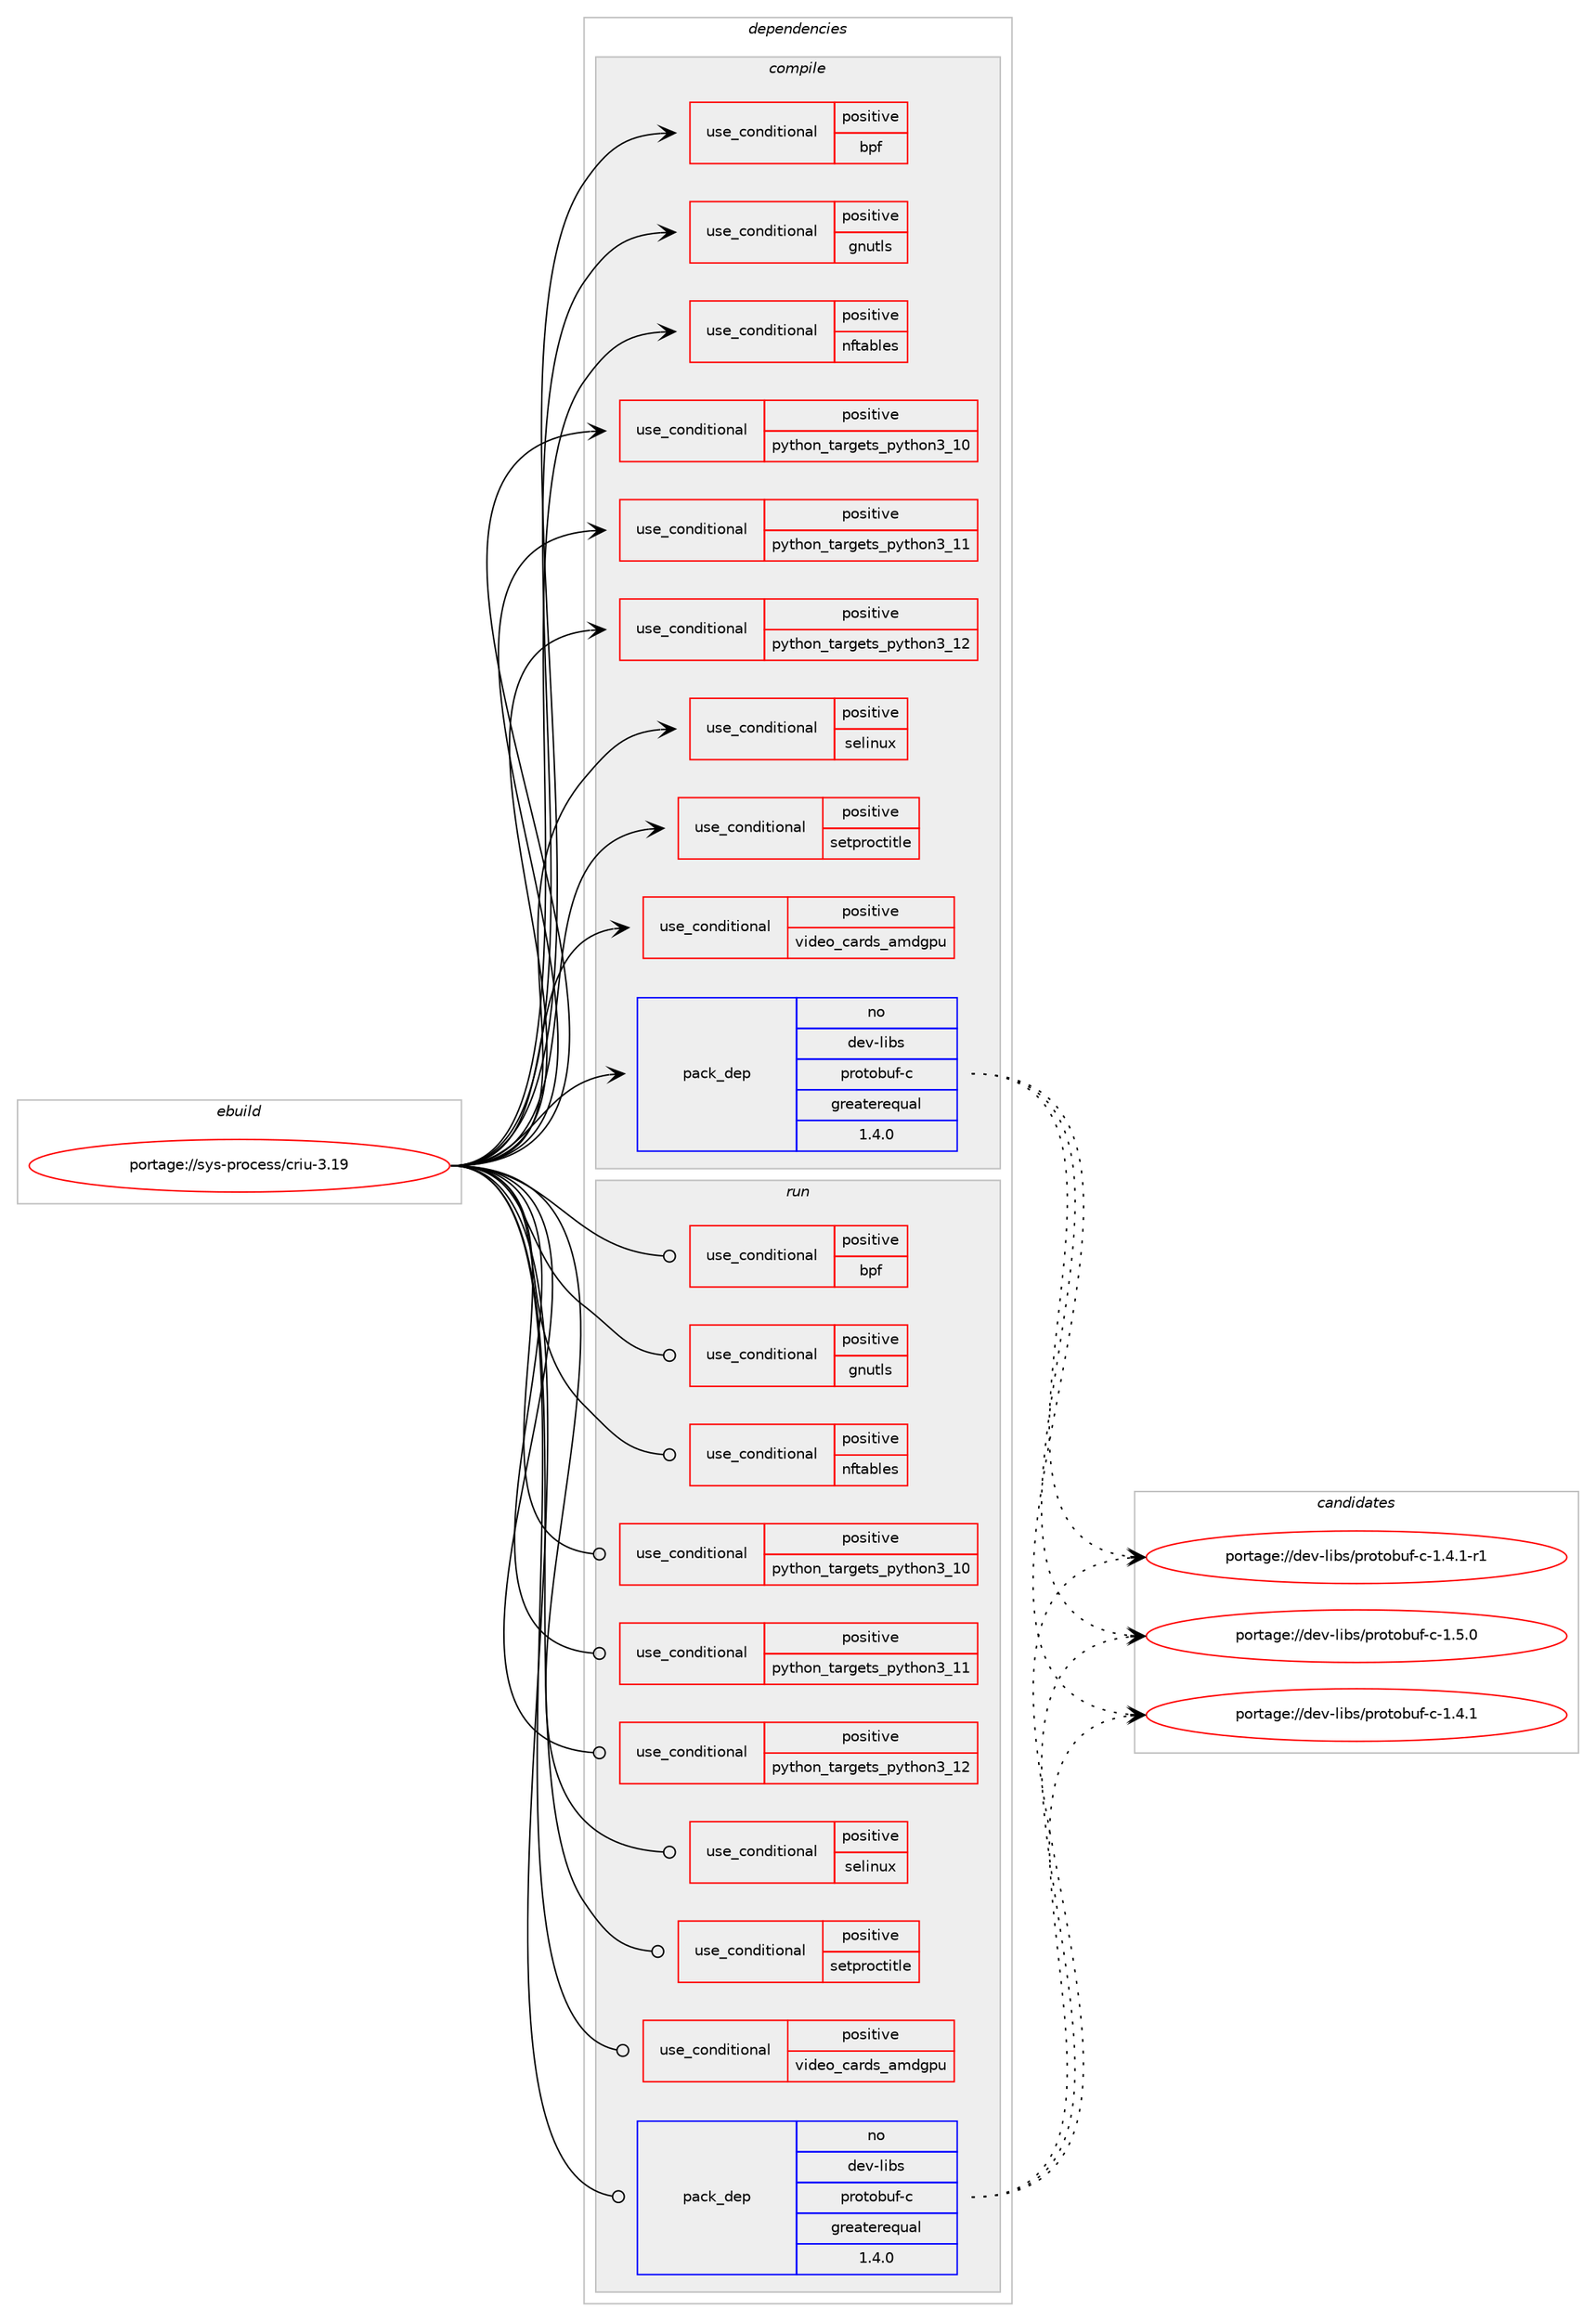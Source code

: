 digraph prolog {

# *************
# Graph options
# *************

newrank=true;
concentrate=true;
compound=true;
graph [rankdir=LR,fontname=Helvetica,fontsize=10,ranksep=1.5];#, ranksep=2.5, nodesep=0.2];
edge  [arrowhead=vee];
node  [fontname=Helvetica,fontsize=10];

# **********
# The ebuild
# **********

subgraph cluster_leftcol {
color=gray;
rank=same;
label=<<i>ebuild</i>>;
id [label="portage://sys-process/criu-3.19", color=red, width=4, href="../sys-process/criu-3.19.svg"];
}

# ****************
# The dependencies
# ****************

subgraph cluster_midcol {
color=gray;
label=<<i>dependencies</i>>;
subgraph cluster_compile {
fillcolor="#eeeeee";
style=filled;
label=<<i>compile</i>>;
subgraph cond115588 {
dependency222011 [label=<<TABLE BORDER="0" CELLBORDER="1" CELLSPACING="0" CELLPADDING="4"><TR><TD ROWSPAN="3" CELLPADDING="10">use_conditional</TD></TR><TR><TD>positive</TD></TR><TR><TD>bpf</TD></TR></TABLE>>, shape=none, color=red];
# *** BEGIN UNKNOWN DEPENDENCY TYPE (TODO) ***
# dependency222011 -> package_dependency(portage://sys-process/criu-3.19,install,no,dev-libs,libbpf,none,[,,],any_same_slot,[])
# *** END UNKNOWN DEPENDENCY TYPE (TODO) ***

}
id:e -> dependency222011:w [weight=20,style="solid",arrowhead="vee"];
subgraph cond115589 {
dependency222012 [label=<<TABLE BORDER="0" CELLBORDER="1" CELLSPACING="0" CELLPADDING="4"><TR><TD ROWSPAN="3" CELLPADDING="10">use_conditional</TD></TR><TR><TD>positive</TD></TR><TR><TD>gnutls</TD></TR></TABLE>>, shape=none, color=red];
# *** BEGIN UNKNOWN DEPENDENCY TYPE (TODO) ***
# dependency222012 -> package_dependency(portage://sys-process/criu-3.19,install,no,net-libs,gnutls,none,[,,],any_same_slot,[])
# *** END UNKNOWN DEPENDENCY TYPE (TODO) ***

}
id:e -> dependency222012:w [weight=20,style="solid",arrowhead="vee"];
subgraph cond115590 {
dependency222013 [label=<<TABLE BORDER="0" CELLBORDER="1" CELLSPACING="0" CELLPADDING="4"><TR><TD ROWSPAN="3" CELLPADDING="10">use_conditional</TD></TR><TR><TD>positive</TD></TR><TR><TD>nftables</TD></TR></TABLE>>, shape=none, color=red];
# *** BEGIN UNKNOWN DEPENDENCY TYPE (TODO) ***
# dependency222013 -> package_dependency(portage://sys-process/criu-3.19,install,no,net-libs,gnutls,none,[,,],any_same_slot,[])
# *** END UNKNOWN DEPENDENCY TYPE (TODO) ***

}
id:e -> dependency222013:w [weight=20,style="solid",arrowhead="vee"];
subgraph cond115591 {
dependency222014 [label=<<TABLE BORDER="0" CELLBORDER="1" CELLSPACING="0" CELLPADDING="4"><TR><TD ROWSPAN="3" CELLPADDING="10">use_conditional</TD></TR><TR><TD>positive</TD></TR><TR><TD>python_targets_python3_10</TD></TR></TABLE>>, shape=none, color=red];
# *** BEGIN UNKNOWN DEPENDENCY TYPE (TODO) ***
# dependency222014 -> package_dependency(portage://sys-process/criu-3.19,install,no,dev-lang,python,none,[,,],[slot(3.10)],[])
# *** END UNKNOWN DEPENDENCY TYPE (TODO) ***

}
id:e -> dependency222014:w [weight=20,style="solid",arrowhead="vee"];
subgraph cond115592 {
dependency222015 [label=<<TABLE BORDER="0" CELLBORDER="1" CELLSPACING="0" CELLPADDING="4"><TR><TD ROWSPAN="3" CELLPADDING="10">use_conditional</TD></TR><TR><TD>positive</TD></TR><TR><TD>python_targets_python3_11</TD></TR></TABLE>>, shape=none, color=red];
# *** BEGIN UNKNOWN DEPENDENCY TYPE (TODO) ***
# dependency222015 -> package_dependency(portage://sys-process/criu-3.19,install,no,dev-lang,python,none,[,,],[slot(3.11)],[])
# *** END UNKNOWN DEPENDENCY TYPE (TODO) ***

}
id:e -> dependency222015:w [weight=20,style="solid",arrowhead="vee"];
subgraph cond115593 {
dependency222016 [label=<<TABLE BORDER="0" CELLBORDER="1" CELLSPACING="0" CELLPADDING="4"><TR><TD ROWSPAN="3" CELLPADDING="10">use_conditional</TD></TR><TR><TD>positive</TD></TR><TR><TD>python_targets_python3_12</TD></TR></TABLE>>, shape=none, color=red];
# *** BEGIN UNKNOWN DEPENDENCY TYPE (TODO) ***
# dependency222016 -> package_dependency(portage://sys-process/criu-3.19,install,no,dev-lang,python,none,[,,],[slot(3.12)],[])
# *** END UNKNOWN DEPENDENCY TYPE (TODO) ***

}
id:e -> dependency222016:w [weight=20,style="solid",arrowhead="vee"];
subgraph cond115594 {
dependency222017 [label=<<TABLE BORDER="0" CELLBORDER="1" CELLSPACING="0" CELLPADDING="4"><TR><TD ROWSPAN="3" CELLPADDING="10">use_conditional</TD></TR><TR><TD>positive</TD></TR><TR><TD>selinux</TD></TR></TABLE>>, shape=none, color=red];
# *** BEGIN UNKNOWN DEPENDENCY TYPE (TODO) ***
# dependency222017 -> package_dependency(portage://sys-process/criu-3.19,install,no,sys-libs,libselinux,none,[,,],any_same_slot,[])
# *** END UNKNOWN DEPENDENCY TYPE (TODO) ***

}
id:e -> dependency222017:w [weight=20,style="solid",arrowhead="vee"];
subgraph cond115595 {
dependency222018 [label=<<TABLE BORDER="0" CELLBORDER="1" CELLSPACING="0" CELLPADDING="4"><TR><TD ROWSPAN="3" CELLPADDING="10">use_conditional</TD></TR><TR><TD>positive</TD></TR><TR><TD>setproctitle</TD></TR></TABLE>>, shape=none, color=red];
# *** BEGIN UNKNOWN DEPENDENCY TYPE (TODO) ***
# dependency222018 -> package_dependency(portage://sys-process/criu-3.19,install,no,dev-libs,libbsd,none,[,,],any_same_slot,[])
# *** END UNKNOWN DEPENDENCY TYPE (TODO) ***

}
id:e -> dependency222018:w [weight=20,style="solid",arrowhead="vee"];
subgraph cond115596 {
dependency222019 [label=<<TABLE BORDER="0" CELLBORDER="1" CELLSPACING="0" CELLPADDING="4"><TR><TD ROWSPAN="3" CELLPADDING="10">use_conditional</TD></TR><TR><TD>positive</TD></TR><TR><TD>video_cards_amdgpu</TD></TR></TABLE>>, shape=none, color=red];
# *** BEGIN UNKNOWN DEPENDENCY TYPE (TODO) ***
# dependency222019 -> package_dependency(portage://sys-process/criu-3.19,install,no,x11-libs,libdrm,none,[,,],[],[use(enable(video_cards_amdgpu),none)])
# *** END UNKNOWN DEPENDENCY TYPE (TODO) ***

}
id:e -> dependency222019:w [weight=20,style="solid",arrowhead="vee"];
# *** BEGIN UNKNOWN DEPENDENCY TYPE (TODO) ***
# id -> package_dependency(portage://sys-process/criu-3.19,install,no,dev-libs,libnl,none,[,,],[slot(3),equal],[])
# *** END UNKNOWN DEPENDENCY TYPE (TODO) ***

subgraph pack103489 {
dependency222020 [label=<<TABLE BORDER="0" CELLBORDER="1" CELLSPACING="0" CELLPADDING="4" WIDTH="220"><TR><TD ROWSPAN="6" CELLPADDING="30">pack_dep</TD></TR><TR><TD WIDTH="110">no</TD></TR><TR><TD>dev-libs</TD></TR><TR><TD>protobuf-c</TD></TR><TR><TD>greaterequal</TD></TR><TR><TD>1.4.0</TD></TR></TABLE>>, shape=none, color=blue];
}
id:e -> dependency222020:w [weight=20,style="solid",arrowhead="vee"];
# *** BEGIN UNKNOWN DEPENDENCY TYPE (TODO) ***
# id -> package_dependency(portage://sys-process/criu-3.19,install,no,net-libs,libnet,none,[,,],[slot(1.1),equal],[])
# *** END UNKNOWN DEPENDENCY TYPE (TODO) ***

# *** BEGIN UNKNOWN DEPENDENCY TYPE (TODO) ***
# id -> package_dependency(portage://sys-process/criu-3.19,install,no,sys-libs,libcap,none,[,,],any_same_slot,[])
# *** END UNKNOWN DEPENDENCY TYPE (TODO) ***

}
subgraph cluster_compileandrun {
fillcolor="#eeeeee";
style=filled;
label=<<i>compile and run</i>>;
}
subgraph cluster_run {
fillcolor="#eeeeee";
style=filled;
label=<<i>run</i>>;
subgraph cond115597 {
dependency222021 [label=<<TABLE BORDER="0" CELLBORDER="1" CELLSPACING="0" CELLPADDING="4"><TR><TD ROWSPAN="3" CELLPADDING="10">use_conditional</TD></TR><TR><TD>positive</TD></TR><TR><TD>bpf</TD></TR></TABLE>>, shape=none, color=red];
# *** BEGIN UNKNOWN DEPENDENCY TYPE (TODO) ***
# dependency222021 -> package_dependency(portage://sys-process/criu-3.19,run,no,dev-libs,libbpf,none,[,,],any_same_slot,[])
# *** END UNKNOWN DEPENDENCY TYPE (TODO) ***

}
id:e -> dependency222021:w [weight=20,style="solid",arrowhead="odot"];
subgraph cond115598 {
dependency222022 [label=<<TABLE BORDER="0" CELLBORDER="1" CELLSPACING="0" CELLPADDING="4"><TR><TD ROWSPAN="3" CELLPADDING="10">use_conditional</TD></TR><TR><TD>positive</TD></TR><TR><TD>gnutls</TD></TR></TABLE>>, shape=none, color=red];
# *** BEGIN UNKNOWN DEPENDENCY TYPE (TODO) ***
# dependency222022 -> package_dependency(portage://sys-process/criu-3.19,run,no,net-libs,gnutls,none,[,,],any_same_slot,[])
# *** END UNKNOWN DEPENDENCY TYPE (TODO) ***

}
id:e -> dependency222022:w [weight=20,style="solid",arrowhead="odot"];
subgraph cond115599 {
dependency222023 [label=<<TABLE BORDER="0" CELLBORDER="1" CELLSPACING="0" CELLPADDING="4"><TR><TD ROWSPAN="3" CELLPADDING="10">use_conditional</TD></TR><TR><TD>positive</TD></TR><TR><TD>nftables</TD></TR></TABLE>>, shape=none, color=red];
# *** BEGIN UNKNOWN DEPENDENCY TYPE (TODO) ***
# dependency222023 -> package_dependency(portage://sys-process/criu-3.19,run,no,net-libs,gnutls,none,[,,],any_same_slot,[])
# *** END UNKNOWN DEPENDENCY TYPE (TODO) ***

}
id:e -> dependency222023:w [weight=20,style="solid",arrowhead="odot"];
subgraph cond115600 {
dependency222024 [label=<<TABLE BORDER="0" CELLBORDER="1" CELLSPACING="0" CELLPADDING="4"><TR><TD ROWSPAN="3" CELLPADDING="10">use_conditional</TD></TR><TR><TD>positive</TD></TR><TR><TD>python_targets_python3_10</TD></TR></TABLE>>, shape=none, color=red];
# *** BEGIN UNKNOWN DEPENDENCY TYPE (TODO) ***
# dependency222024 -> package_dependency(portage://sys-process/criu-3.19,run,no,dev-lang,python,none,[,,],[slot(3.10)],[])
# *** END UNKNOWN DEPENDENCY TYPE (TODO) ***

}
id:e -> dependency222024:w [weight=20,style="solid",arrowhead="odot"];
subgraph cond115601 {
dependency222025 [label=<<TABLE BORDER="0" CELLBORDER="1" CELLSPACING="0" CELLPADDING="4"><TR><TD ROWSPAN="3" CELLPADDING="10">use_conditional</TD></TR><TR><TD>positive</TD></TR><TR><TD>python_targets_python3_11</TD></TR></TABLE>>, shape=none, color=red];
# *** BEGIN UNKNOWN DEPENDENCY TYPE (TODO) ***
# dependency222025 -> package_dependency(portage://sys-process/criu-3.19,run,no,dev-lang,python,none,[,,],[slot(3.11)],[])
# *** END UNKNOWN DEPENDENCY TYPE (TODO) ***

}
id:e -> dependency222025:w [weight=20,style="solid",arrowhead="odot"];
subgraph cond115602 {
dependency222026 [label=<<TABLE BORDER="0" CELLBORDER="1" CELLSPACING="0" CELLPADDING="4"><TR><TD ROWSPAN="3" CELLPADDING="10">use_conditional</TD></TR><TR><TD>positive</TD></TR><TR><TD>python_targets_python3_12</TD></TR></TABLE>>, shape=none, color=red];
# *** BEGIN UNKNOWN DEPENDENCY TYPE (TODO) ***
# dependency222026 -> package_dependency(portage://sys-process/criu-3.19,run,no,dev-lang,python,none,[,,],[slot(3.12)],[])
# *** END UNKNOWN DEPENDENCY TYPE (TODO) ***

}
id:e -> dependency222026:w [weight=20,style="solid",arrowhead="odot"];
subgraph cond115603 {
dependency222027 [label=<<TABLE BORDER="0" CELLBORDER="1" CELLSPACING="0" CELLPADDING="4"><TR><TD ROWSPAN="3" CELLPADDING="10">use_conditional</TD></TR><TR><TD>positive</TD></TR><TR><TD>selinux</TD></TR></TABLE>>, shape=none, color=red];
# *** BEGIN UNKNOWN DEPENDENCY TYPE (TODO) ***
# dependency222027 -> package_dependency(portage://sys-process/criu-3.19,run,no,sys-libs,libselinux,none,[,,],any_same_slot,[])
# *** END UNKNOWN DEPENDENCY TYPE (TODO) ***

}
id:e -> dependency222027:w [weight=20,style="solid",arrowhead="odot"];
subgraph cond115604 {
dependency222028 [label=<<TABLE BORDER="0" CELLBORDER="1" CELLSPACING="0" CELLPADDING="4"><TR><TD ROWSPAN="3" CELLPADDING="10">use_conditional</TD></TR><TR><TD>positive</TD></TR><TR><TD>setproctitle</TD></TR></TABLE>>, shape=none, color=red];
# *** BEGIN UNKNOWN DEPENDENCY TYPE (TODO) ***
# dependency222028 -> package_dependency(portage://sys-process/criu-3.19,run,no,dev-libs,libbsd,none,[,,],any_same_slot,[])
# *** END UNKNOWN DEPENDENCY TYPE (TODO) ***

}
id:e -> dependency222028:w [weight=20,style="solid",arrowhead="odot"];
subgraph cond115605 {
dependency222029 [label=<<TABLE BORDER="0" CELLBORDER="1" CELLSPACING="0" CELLPADDING="4"><TR><TD ROWSPAN="3" CELLPADDING="10">use_conditional</TD></TR><TR><TD>positive</TD></TR><TR><TD>video_cards_amdgpu</TD></TR></TABLE>>, shape=none, color=red];
# *** BEGIN UNKNOWN DEPENDENCY TYPE (TODO) ***
# dependency222029 -> package_dependency(portage://sys-process/criu-3.19,run,no,x11-libs,libdrm,none,[,,],[],[use(enable(video_cards_amdgpu),none)])
# *** END UNKNOWN DEPENDENCY TYPE (TODO) ***

}
id:e -> dependency222029:w [weight=20,style="solid",arrowhead="odot"];
# *** BEGIN UNKNOWN DEPENDENCY TYPE (TODO) ***
# id -> package_dependency(portage://sys-process/criu-3.19,run,no,dev-libs,libnl,none,[,,],[slot(3),equal],[])
# *** END UNKNOWN DEPENDENCY TYPE (TODO) ***

subgraph pack103490 {
dependency222030 [label=<<TABLE BORDER="0" CELLBORDER="1" CELLSPACING="0" CELLPADDING="4" WIDTH="220"><TR><TD ROWSPAN="6" CELLPADDING="30">pack_dep</TD></TR><TR><TD WIDTH="110">no</TD></TR><TR><TD>dev-libs</TD></TR><TR><TD>protobuf-c</TD></TR><TR><TD>greaterequal</TD></TR><TR><TD>1.4.0</TD></TR></TABLE>>, shape=none, color=blue];
}
id:e -> dependency222030:w [weight=20,style="solid",arrowhead="odot"];
# *** BEGIN UNKNOWN DEPENDENCY TYPE (TODO) ***
# id -> package_dependency(portage://sys-process/criu-3.19,run,no,dev-python,protobuf-python,none,[,,],[],[use(optenable(python_targets_python3_10),negative),use(optenable(python_targets_python3_11),negative),use(optenable(python_targets_python3_12),negative)])
# *** END UNKNOWN DEPENDENCY TYPE (TODO) ***

# *** BEGIN UNKNOWN DEPENDENCY TYPE (TODO) ***
# id -> package_dependency(portage://sys-process/criu-3.19,run,no,net-libs,libnet,none,[,,],[slot(1.1),equal],[])
# *** END UNKNOWN DEPENDENCY TYPE (TODO) ***

# *** BEGIN UNKNOWN DEPENDENCY TYPE (TODO) ***
# id -> package_dependency(portage://sys-process/criu-3.19,run,no,sys-libs,libcap,none,[,,],any_same_slot,[])
# *** END UNKNOWN DEPENDENCY TYPE (TODO) ***

}
}

# **************
# The candidates
# **************

subgraph cluster_choices {
rank=same;
color=gray;
label=<<i>candidates</i>>;

subgraph choice103489 {
color=black;
nodesep=1;
choice100101118451081059811547112114111116111981171024599454946524649 [label="portage://dev-libs/protobuf-c-1.4.1", color=red, width=4,href="../dev-libs/protobuf-c-1.4.1.svg"];
choice1001011184510810598115471121141111161119811710245994549465246494511449 [label="portage://dev-libs/protobuf-c-1.4.1-r1", color=red, width=4,href="../dev-libs/protobuf-c-1.4.1-r1.svg"];
choice100101118451081059811547112114111116111981171024599454946534648 [label="portage://dev-libs/protobuf-c-1.5.0", color=red, width=4,href="../dev-libs/protobuf-c-1.5.0.svg"];
dependency222020:e -> choice100101118451081059811547112114111116111981171024599454946524649:w [style=dotted,weight="100"];
dependency222020:e -> choice1001011184510810598115471121141111161119811710245994549465246494511449:w [style=dotted,weight="100"];
dependency222020:e -> choice100101118451081059811547112114111116111981171024599454946534648:w [style=dotted,weight="100"];
}
subgraph choice103490 {
color=black;
nodesep=1;
choice100101118451081059811547112114111116111981171024599454946524649 [label="portage://dev-libs/protobuf-c-1.4.1", color=red, width=4,href="../dev-libs/protobuf-c-1.4.1.svg"];
choice1001011184510810598115471121141111161119811710245994549465246494511449 [label="portage://dev-libs/protobuf-c-1.4.1-r1", color=red, width=4,href="../dev-libs/protobuf-c-1.4.1-r1.svg"];
choice100101118451081059811547112114111116111981171024599454946534648 [label="portage://dev-libs/protobuf-c-1.5.0", color=red, width=4,href="../dev-libs/protobuf-c-1.5.0.svg"];
dependency222030:e -> choice100101118451081059811547112114111116111981171024599454946524649:w [style=dotted,weight="100"];
dependency222030:e -> choice1001011184510810598115471121141111161119811710245994549465246494511449:w [style=dotted,weight="100"];
dependency222030:e -> choice100101118451081059811547112114111116111981171024599454946534648:w [style=dotted,weight="100"];
}
}

}
